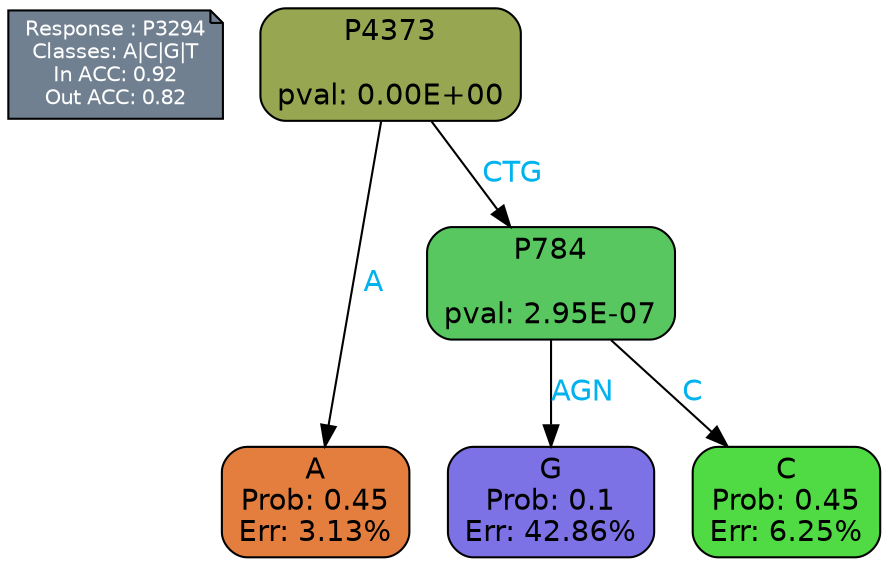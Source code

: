 digraph Tree {
node [shape=box, style="filled, rounded", color="black", fontname=helvetica] ;
graph [ranksep=equally, splines=polylines, bgcolor=transparent, dpi=600] ;
edge [fontname=helvetica] ;
LEGEND [label="Response : P3294
Classes: A|C|G|T
In ACC: 0.92
Out ACC: 0.82
",shape=note,align=left,style=filled,fillcolor="slategray",fontcolor="white",fontsize=10];1 [label="P4373

pval: 0.00E+00", fillcolor="#97a651"] ;
2 [label="A
Prob: 0.45
Err: 3.13%", fillcolor="#e47e3e"] ;
3 [label="P784

pval: 2.95E-07", fillcolor="#58c760"] ;
4 [label="G
Prob: 0.1
Err: 42.86%", fillcolor="#7c72e5"] ;
5 [label="C
Prob: 0.45
Err: 6.25%", fillcolor="#50da43"] ;
1 -> 2 [label="A",fontcolor=deepskyblue2] ;
1 -> 3 [label="CTG",fontcolor=deepskyblue2] ;
3 -> 4 [label="AGN",fontcolor=deepskyblue2] ;
3 -> 5 [label="C",fontcolor=deepskyblue2] ;
{rank = same; 2;4;5;}{rank = same; LEGEND;1;}}